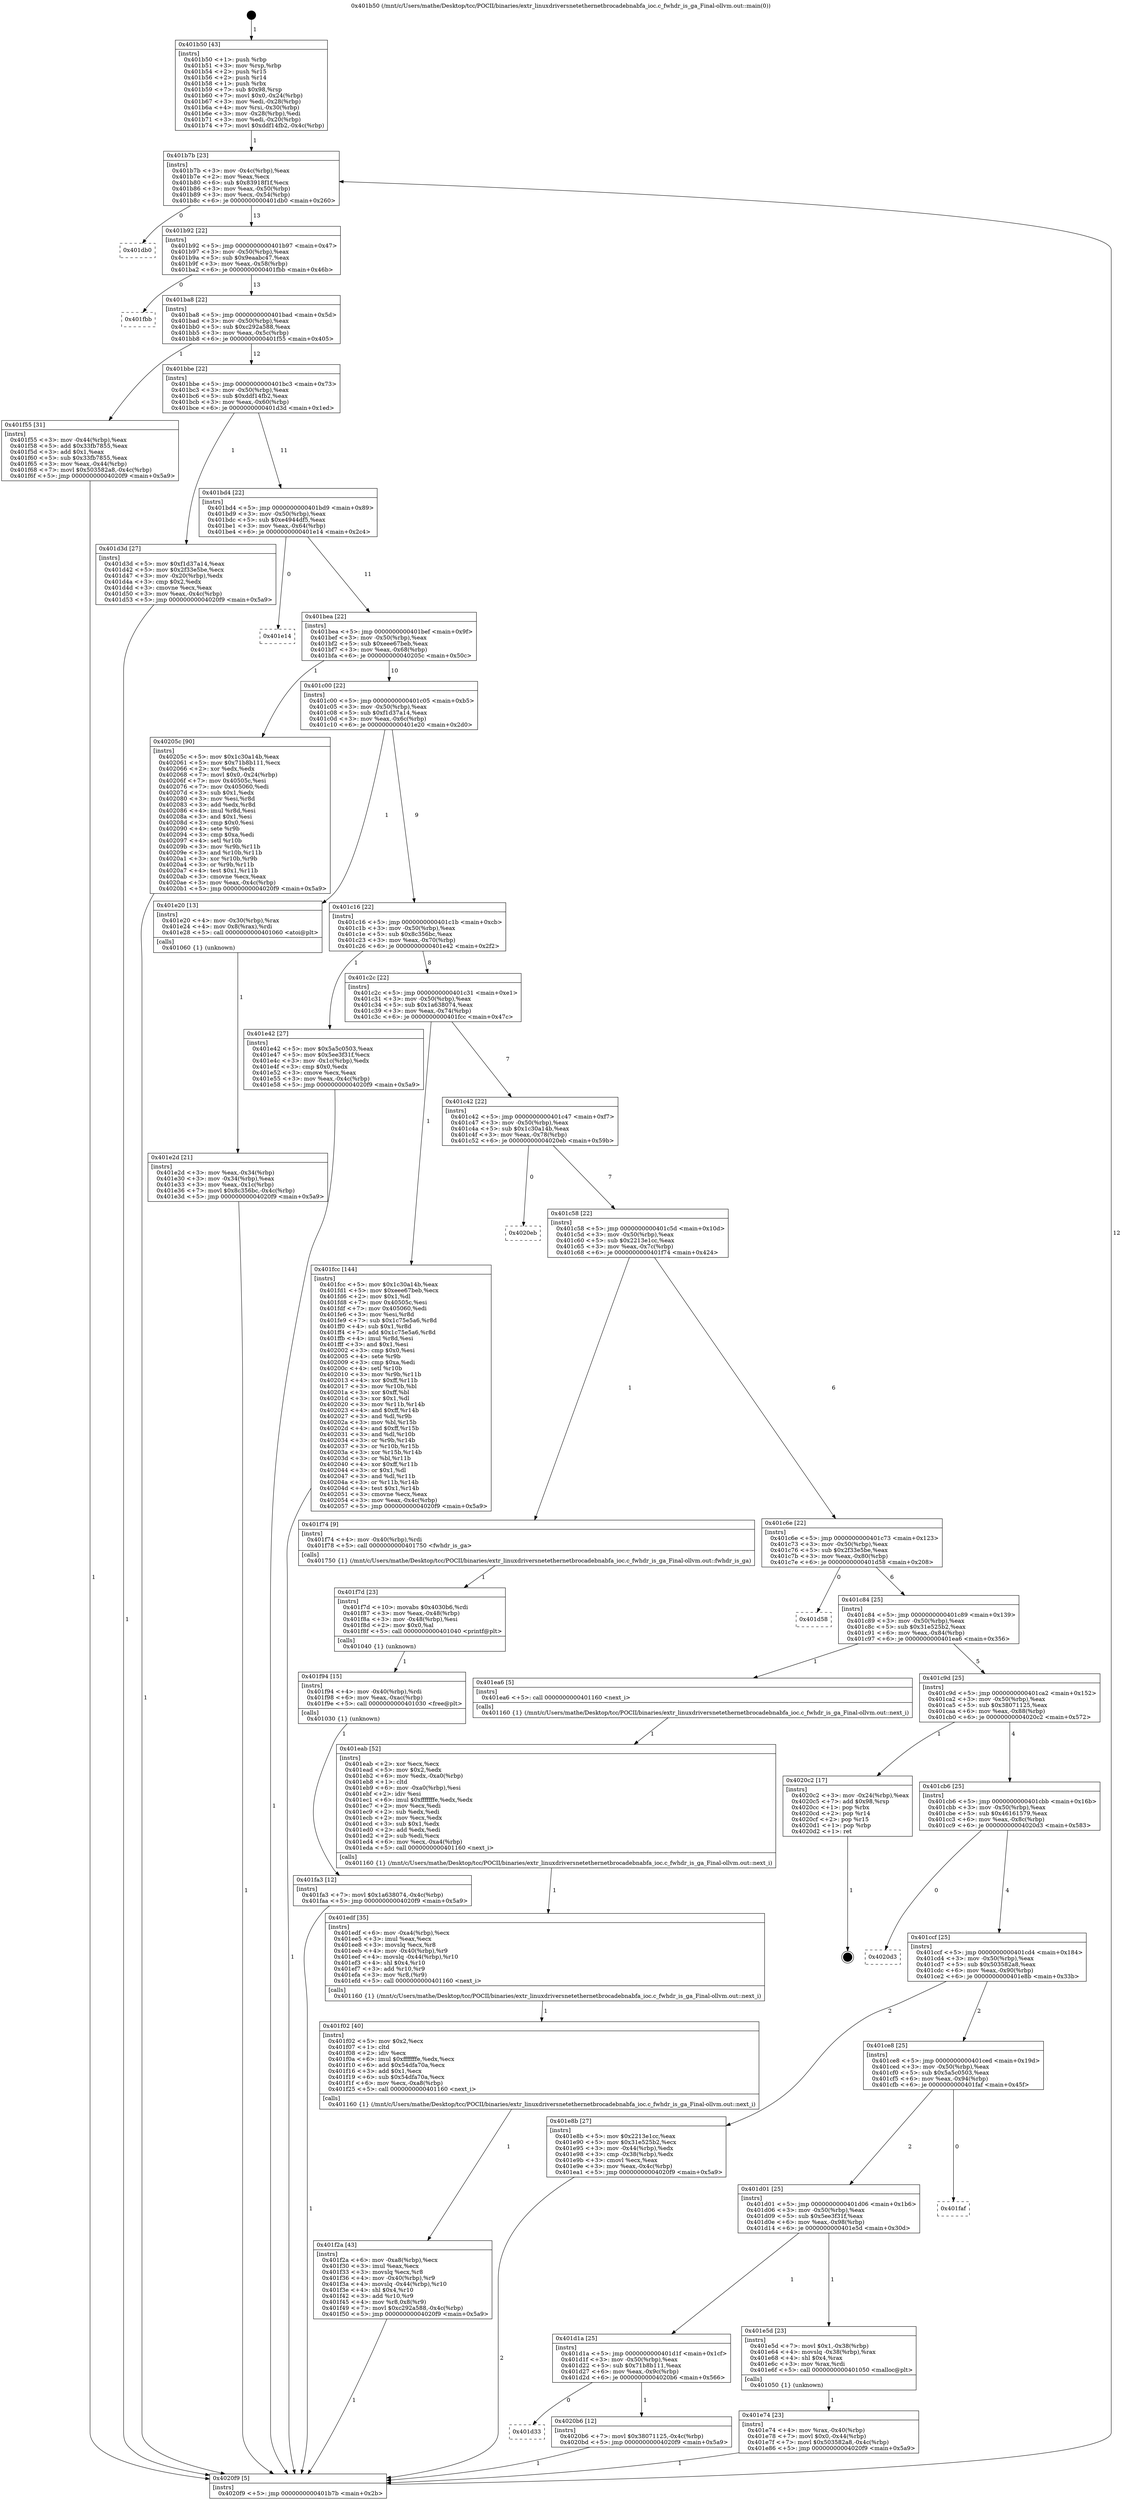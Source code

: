 digraph "0x401b50" {
  label = "0x401b50 (/mnt/c/Users/mathe/Desktop/tcc/POCII/binaries/extr_linuxdriversnetethernetbrocadebnabfa_ioc.c_fwhdr_is_ga_Final-ollvm.out::main(0))"
  labelloc = "t"
  node[shape=record]

  Entry [label="",width=0.3,height=0.3,shape=circle,fillcolor=black,style=filled]
  "0x401b7b" [label="{
     0x401b7b [23]\l
     | [instrs]\l
     &nbsp;&nbsp;0x401b7b \<+3\>: mov -0x4c(%rbp),%eax\l
     &nbsp;&nbsp;0x401b7e \<+2\>: mov %eax,%ecx\l
     &nbsp;&nbsp;0x401b80 \<+6\>: sub $0x83918f1f,%ecx\l
     &nbsp;&nbsp;0x401b86 \<+3\>: mov %eax,-0x50(%rbp)\l
     &nbsp;&nbsp;0x401b89 \<+3\>: mov %ecx,-0x54(%rbp)\l
     &nbsp;&nbsp;0x401b8c \<+6\>: je 0000000000401db0 \<main+0x260\>\l
  }"]
  "0x401db0" [label="{
     0x401db0\l
  }", style=dashed]
  "0x401b92" [label="{
     0x401b92 [22]\l
     | [instrs]\l
     &nbsp;&nbsp;0x401b92 \<+5\>: jmp 0000000000401b97 \<main+0x47\>\l
     &nbsp;&nbsp;0x401b97 \<+3\>: mov -0x50(%rbp),%eax\l
     &nbsp;&nbsp;0x401b9a \<+5\>: sub $0x9eaabc47,%eax\l
     &nbsp;&nbsp;0x401b9f \<+3\>: mov %eax,-0x58(%rbp)\l
     &nbsp;&nbsp;0x401ba2 \<+6\>: je 0000000000401fbb \<main+0x46b\>\l
  }"]
  Exit [label="",width=0.3,height=0.3,shape=circle,fillcolor=black,style=filled,peripheries=2]
  "0x401fbb" [label="{
     0x401fbb\l
  }", style=dashed]
  "0x401ba8" [label="{
     0x401ba8 [22]\l
     | [instrs]\l
     &nbsp;&nbsp;0x401ba8 \<+5\>: jmp 0000000000401bad \<main+0x5d\>\l
     &nbsp;&nbsp;0x401bad \<+3\>: mov -0x50(%rbp),%eax\l
     &nbsp;&nbsp;0x401bb0 \<+5\>: sub $0xc292a588,%eax\l
     &nbsp;&nbsp;0x401bb5 \<+3\>: mov %eax,-0x5c(%rbp)\l
     &nbsp;&nbsp;0x401bb8 \<+6\>: je 0000000000401f55 \<main+0x405\>\l
  }"]
  "0x401d33" [label="{
     0x401d33\l
  }", style=dashed]
  "0x401f55" [label="{
     0x401f55 [31]\l
     | [instrs]\l
     &nbsp;&nbsp;0x401f55 \<+3\>: mov -0x44(%rbp),%eax\l
     &nbsp;&nbsp;0x401f58 \<+5\>: add $0x33fb7855,%eax\l
     &nbsp;&nbsp;0x401f5d \<+3\>: add $0x1,%eax\l
     &nbsp;&nbsp;0x401f60 \<+5\>: sub $0x33fb7855,%eax\l
     &nbsp;&nbsp;0x401f65 \<+3\>: mov %eax,-0x44(%rbp)\l
     &nbsp;&nbsp;0x401f68 \<+7\>: movl $0x503582a8,-0x4c(%rbp)\l
     &nbsp;&nbsp;0x401f6f \<+5\>: jmp 00000000004020f9 \<main+0x5a9\>\l
  }"]
  "0x401bbe" [label="{
     0x401bbe [22]\l
     | [instrs]\l
     &nbsp;&nbsp;0x401bbe \<+5\>: jmp 0000000000401bc3 \<main+0x73\>\l
     &nbsp;&nbsp;0x401bc3 \<+3\>: mov -0x50(%rbp),%eax\l
     &nbsp;&nbsp;0x401bc6 \<+5\>: sub $0xddf14fb2,%eax\l
     &nbsp;&nbsp;0x401bcb \<+3\>: mov %eax,-0x60(%rbp)\l
     &nbsp;&nbsp;0x401bce \<+6\>: je 0000000000401d3d \<main+0x1ed\>\l
  }"]
  "0x4020b6" [label="{
     0x4020b6 [12]\l
     | [instrs]\l
     &nbsp;&nbsp;0x4020b6 \<+7\>: movl $0x38071125,-0x4c(%rbp)\l
     &nbsp;&nbsp;0x4020bd \<+5\>: jmp 00000000004020f9 \<main+0x5a9\>\l
  }"]
  "0x401d3d" [label="{
     0x401d3d [27]\l
     | [instrs]\l
     &nbsp;&nbsp;0x401d3d \<+5\>: mov $0xf1d37a14,%eax\l
     &nbsp;&nbsp;0x401d42 \<+5\>: mov $0x2f33e5be,%ecx\l
     &nbsp;&nbsp;0x401d47 \<+3\>: mov -0x20(%rbp),%edx\l
     &nbsp;&nbsp;0x401d4a \<+3\>: cmp $0x2,%edx\l
     &nbsp;&nbsp;0x401d4d \<+3\>: cmovne %ecx,%eax\l
     &nbsp;&nbsp;0x401d50 \<+3\>: mov %eax,-0x4c(%rbp)\l
     &nbsp;&nbsp;0x401d53 \<+5\>: jmp 00000000004020f9 \<main+0x5a9\>\l
  }"]
  "0x401bd4" [label="{
     0x401bd4 [22]\l
     | [instrs]\l
     &nbsp;&nbsp;0x401bd4 \<+5\>: jmp 0000000000401bd9 \<main+0x89\>\l
     &nbsp;&nbsp;0x401bd9 \<+3\>: mov -0x50(%rbp),%eax\l
     &nbsp;&nbsp;0x401bdc \<+5\>: sub $0xe4944df5,%eax\l
     &nbsp;&nbsp;0x401be1 \<+3\>: mov %eax,-0x64(%rbp)\l
     &nbsp;&nbsp;0x401be4 \<+6\>: je 0000000000401e14 \<main+0x2c4\>\l
  }"]
  "0x4020f9" [label="{
     0x4020f9 [5]\l
     | [instrs]\l
     &nbsp;&nbsp;0x4020f9 \<+5\>: jmp 0000000000401b7b \<main+0x2b\>\l
  }"]
  "0x401b50" [label="{
     0x401b50 [43]\l
     | [instrs]\l
     &nbsp;&nbsp;0x401b50 \<+1\>: push %rbp\l
     &nbsp;&nbsp;0x401b51 \<+3\>: mov %rsp,%rbp\l
     &nbsp;&nbsp;0x401b54 \<+2\>: push %r15\l
     &nbsp;&nbsp;0x401b56 \<+2\>: push %r14\l
     &nbsp;&nbsp;0x401b58 \<+1\>: push %rbx\l
     &nbsp;&nbsp;0x401b59 \<+7\>: sub $0x98,%rsp\l
     &nbsp;&nbsp;0x401b60 \<+7\>: movl $0x0,-0x24(%rbp)\l
     &nbsp;&nbsp;0x401b67 \<+3\>: mov %edi,-0x28(%rbp)\l
     &nbsp;&nbsp;0x401b6a \<+4\>: mov %rsi,-0x30(%rbp)\l
     &nbsp;&nbsp;0x401b6e \<+3\>: mov -0x28(%rbp),%edi\l
     &nbsp;&nbsp;0x401b71 \<+3\>: mov %edi,-0x20(%rbp)\l
     &nbsp;&nbsp;0x401b74 \<+7\>: movl $0xddf14fb2,-0x4c(%rbp)\l
  }"]
  "0x401fa3" [label="{
     0x401fa3 [12]\l
     | [instrs]\l
     &nbsp;&nbsp;0x401fa3 \<+7\>: movl $0x1a638074,-0x4c(%rbp)\l
     &nbsp;&nbsp;0x401faa \<+5\>: jmp 00000000004020f9 \<main+0x5a9\>\l
  }"]
  "0x401e14" [label="{
     0x401e14\l
  }", style=dashed]
  "0x401bea" [label="{
     0x401bea [22]\l
     | [instrs]\l
     &nbsp;&nbsp;0x401bea \<+5\>: jmp 0000000000401bef \<main+0x9f\>\l
     &nbsp;&nbsp;0x401bef \<+3\>: mov -0x50(%rbp),%eax\l
     &nbsp;&nbsp;0x401bf2 \<+5\>: sub $0xeee67beb,%eax\l
     &nbsp;&nbsp;0x401bf7 \<+3\>: mov %eax,-0x68(%rbp)\l
     &nbsp;&nbsp;0x401bfa \<+6\>: je 000000000040205c \<main+0x50c\>\l
  }"]
  "0x401f94" [label="{
     0x401f94 [15]\l
     | [instrs]\l
     &nbsp;&nbsp;0x401f94 \<+4\>: mov -0x40(%rbp),%rdi\l
     &nbsp;&nbsp;0x401f98 \<+6\>: mov %eax,-0xac(%rbp)\l
     &nbsp;&nbsp;0x401f9e \<+5\>: call 0000000000401030 \<free@plt\>\l
     | [calls]\l
     &nbsp;&nbsp;0x401030 \{1\} (unknown)\l
  }"]
  "0x40205c" [label="{
     0x40205c [90]\l
     | [instrs]\l
     &nbsp;&nbsp;0x40205c \<+5\>: mov $0x1c30a14b,%eax\l
     &nbsp;&nbsp;0x402061 \<+5\>: mov $0x71b8b111,%ecx\l
     &nbsp;&nbsp;0x402066 \<+2\>: xor %edx,%edx\l
     &nbsp;&nbsp;0x402068 \<+7\>: movl $0x0,-0x24(%rbp)\l
     &nbsp;&nbsp;0x40206f \<+7\>: mov 0x40505c,%esi\l
     &nbsp;&nbsp;0x402076 \<+7\>: mov 0x405060,%edi\l
     &nbsp;&nbsp;0x40207d \<+3\>: sub $0x1,%edx\l
     &nbsp;&nbsp;0x402080 \<+3\>: mov %esi,%r8d\l
     &nbsp;&nbsp;0x402083 \<+3\>: add %edx,%r8d\l
     &nbsp;&nbsp;0x402086 \<+4\>: imul %r8d,%esi\l
     &nbsp;&nbsp;0x40208a \<+3\>: and $0x1,%esi\l
     &nbsp;&nbsp;0x40208d \<+3\>: cmp $0x0,%esi\l
     &nbsp;&nbsp;0x402090 \<+4\>: sete %r9b\l
     &nbsp;&nbsp;0x402094 \<+3\>: cmp $0xa,%edi\l
     &nbsp;&nbsp;0x402097 \<+4\>: setl %r10b\l
     &nbsp;&nbsp;0x40209b \<+3\>: mov %r9b,%r11b\l
     &nbsp;&nbsp;0x40209e \<+3\>: and %r10b,%r11b\l
     &nbsp;&nbsp;0x4020a1 \<+3\>: xor %r10b,%r9b\l
     &nbsp;&nbsp;0x4020a4 \<+3\>: or %r9b,%r11b\l
     &nbsp;&nbsp;0x4020a7 \<+4\>: test $0x1,%r11b\l
     &nbsp;&nbsp;0x4020ab \<+3\>: cmovne %ecx,%eax\l
     &nbsp;&nbsp;0x4020ae \<+3\>: mov %eax,-0x4c(%rbp)\l
     &nbsp;&nbsp;0x4020b1 \<+5\>: jmp 00000000004020f9 \<main+0x5a9\>\l
  }"]
  "0x401c00" [label="{
     0x401c00 [22]\l
     | [instrs]\l
     &nbsp;&nbsp;0x401c00 \<+5\>: jmp 0000000000401c05 \<main+0xb5\>\l
     &nbsp;&nbsp;0x401c05 \<+3\>: mov -0x50(%rbp),%eax\l
     &nbsp;&nbsp;0x401c08 \<+5\>: sub $0xf1d37a14,%eax\l
     &nbsp;&nbsp;0x401c0d \<+3\>: mov %eax,-0x6c(%rbp)\l
     &nbsp;&nbsp;0x401c10 \<+6\>: je 0000000000401e20 \<main+0x2d0\>\l
  }"]
  "0x401f7d" [label="{
     0x401f7d [23]\l
     | [instrs]\l
     &nbsp;&nbsp;0x401f7d \<+10\>: movabs $0x4030b6,%rdi\l
     &nbsp;&nbsp;0x401f87 \<+3\>: mov %eax,-0x48(%rbp)\l
     &nbsp;&nbsp;0x401f8a \<+3\>: mov -0x48(%rbp),%esi\l
     &nbsp;&nbsp;0x401f8d \<+2\>: mov $0x0,%al\l
     &nbsp;&nbsp;0x401f8f \<+5\>: call 0000000000401040 \<printf@plt\>\l
     | [calls]\l
     &nbsp;&nbsp;0x401040 \{1\} (unknown)\l
  }"]
  "0x401e20" [label="{
     0x401e20 [13]\l
     | [instrs]\l
     &nbsp;&nbsp;0x401e20 \<+4\>: mov -0x30(%rbp),%rax\l
     &nbsp;&nbsp;0x401e24 \<+4\>: mov 0x8(%rax),%rdi\l
     &nbsp;&nbsp;0x401e28 \<+5\>: call 0000000000401060 \<atoi@plt\>\l
     | [calls]\l
     &nbsp;&nbsp;0x401060 \{1\} (unknown)\l
  }"]
  "0x401c16" [label="{
     0x401c16 [22]\l
     | [instrs]\l
     &nbsp;&nbsp;0x401c16 \<+5\>: jmp 0000000000401c1b \<main+0xcb\>\l
     &nbsp;&nbsp;0x401c1b \<+3\>: mov -0x50(%rbp),%eax\l
     &nbsp;&nbsp;0x401c1e \<+5\>: sub $0x8c356bc,%eax\l
     &nbsp;&nbsp;0x401c23 \<+3\>: mov %eax,-0x70(%rbp)\l
     &nbsp;&nbsp;0x401c26 \<+6\>: je 0000000000401e42 \<main+0x2f2\>\l
  }"]
  "0x401e2d" [label="{
     0x401e2d [21]\l
     | [instrs]\l
     &nbsp;&nbsp;0x401e2d \<+3\>: mov %eax,-0x34(%rbp)\l
     &nbsp;&nbsp;0x401e30 \<+3\>: mov -0x34(%rbp),%eax\l
     &nbsp;&nbsp;0x401e33 \<+3\>: mov %eax,-0x1c(%rbp)\l
     &nbsp;&nbsp;0x401e36 \<+7\>: movl $0x8c356bc,-0x4c(%rbp)\l
     &nbsp;&nbsp;0x401e3d \<+5\>: jmp 00000000004020f9 \<main+0x5a9\>\l
  }"]
  "0x401f2a" [label="{
     0x401f2a [43]\l
     | [instrs]\l
     &nbsp;&nbsp;0x401f2a \<+6\>: mov -0xa8(%rbp),%ecx\l
     &nbsp;&nbsp;0x401f30 \<+3\>: imul %eax,%ecx\l
     &nbsp;&nbsp;0x401f33 \<+3\>: movslq %ecx,%r8\l
     &nbsp;&nbsp;0x401f36 \<+4\>: mov -0x40(%rbp),%r9\l
     &nbsp;&nbsp;0x401f3a \<+4\>: movslq -0x44(%rbp),%r10\l
     &nbsp;&nbsp;0x401f3e \<+4\>: shl $0x4,%r10\l
     &nbsp;&nbsp;0x401f42 \<+3\>: add %r10,%r9\l
     &nbsp;&nbsp;0x401f45 \<+4\>: mov %r8,0x8(%r9)\l
     &nbsp;&nbsp;0x401f49 \<+7\>: movl $0xc292a588,-0x4c(%rbp)\l
     &nbsp;&nbsp;0x401f50 \<+5\>: jmp 00000000004020f9 \<main+0x5a9\>\l
  }"]
  "0x401e42" [label="{
     0x401e42 [27]\l
     | [instrs]\l
     &nbsp;&nbsp;0x401e42 \<+5\>: mov $0x5a5c0503,%eax\l
     &nbsp;&nbsp;0x401e47 \<+5\>: mov $0x5ee3f31f,%ecx\l
     &nbsp;&nbsp;0x401e4c \<+3\>: mov -0x1c(%rbp),%edx\l
     &nbsp;&nbsp;0x401e4f \<+3\>: cmp $0x0,%edx\l
     &nbsp;&nbsp;0x401e52 \<+3\>: cmove %ecx,%eax\l
     &nbsp;&nbsp;0x401e55 \<+3\>: mov %eax,-0x4c(%rbp)\l
     &nbsp;&nbsp;0x401e58 \<+5\>: jmp 00000000004020f9 \<main+0x5a9\>\l
  }"]
  "0x401c2c" [label="{
     0x401c2c [22]\l
     | [instrs]\l
     &nbsp;&nbsp;0x401c2c \<+5\>: jmp 0000000000401c31 \<main+0xe1\>\l
     &nbsp;&nbsp;0x401c31 \<+3\>: mov -0x50(%rbp),%eax\l
     &nbsp;&nbsp;0x401c34 \<+5\>: sub $0x1a638074,%eax\l
     &nbsp;&nbsp;0x401c39 \<+3\>: mov %eax,-0x74(%rbp)\l
     &nbsp;&nbsp;0x401c3c \<+6\>: je 0000000000401fcc \<main+0x47c\>\l
  }"]
  "0x401f02" [label="{
     0x401f02 [40]\l
     | [instrs]\l
     &nbsp;&nbsp;0x401f02 \<+5\>: mov $0x2,%ecx\l
     &nbsp;&nbsp;0x401f07 \<+1\>: cltd\l
     &nbsp;&nbsp;0x401f08 \<+2\>: idiv %ecx\l
     &nbsp;&nbsp;0x401f0a \<+6\>: imul $0xfffffffe,%edx,%ecx\l
     &nbsp;&nbsp;0x401f10 \<+6\>: add $0x54dfa70a,%ecx\l
     &nbsp;&nbsp;0x401f16 \<+3\>: add $0x1,%ecx\l
     &nbsp;&nbsp;0x401f19 \<+6\>: sub $0x54dfa70a,%ecx\l
     &nbsp;&nbsp;0x401f1f \<+6\>: mov %ecx,-0xa8(%rbp)\l
     &nbsp;&nbsp;0x401f25 \<+5\>: call 0000000000401160 \<next_i\>\l
     | [calls]\l
     &nbsp;&nbsp;0x401160 \{1\} (/mnt/c/Users/mathe/Desktop/tcc/POCII/binaries/extr_linuxdriversnetethernetbrocadebnabfa_ioc.c_fwhdr_is_ga_Final-ollvm.out::next_i)\l
  }"]
  "0x401fcc" [label="{
     0x401fcc [144]\l
     | [instrs]\l
     &nbsp;&nbsp;0x401fcc \<+5\>: mov $0x1c30a14b,%eax\l
     &nbsp;&nbsp;0x401fd1 \<+5\>: mov $0xeee67beb,%ecx\l
     &nbsp;&nbsp;0x401fd6 \<+2\>: mov $0x1,%dl\l
     &nbsp;&nbsp;0x401fd8 \<+7\>: mov 0x40505c,%esi\l
     &nbsp;&nbsp;0x401fdf \<+7\>: mov 0x405060,%edi\l
     &nbsp;&nbsp;0x401fe6 \<+3\>: mov %esi,%r8d\l
     &nbsp;&nbsp;0x401fe9 \<+7\>: sub $0x1c75e5a6,%r8d\l
     &nbsp;&nbsp;0x401ff0 \<+4\>: sub $0x1,%r8d\l
     &nbsp;&nbsp;0x401ff4 \<+7\>: add $0x1c75e5a6,%r8d\l
     &nbsp;&nbsp;0x401ffb \<+4\>: imul %r8d,%esi\l
     &nbsp;&nbsp;0x401fff \<+3\>: and $0x1,%esi\l
     &nbsp;&nbsp;0x402002 \<+3\>: cmp $0x0,%esi\l
     &nbsp;&nbsp;0x402005 \<+4\>: sete %r9b\l
     &nbsp;&nbsp;0x402009 \<+3\>: cmp $0xa,%edi\l
     &nbsp;&nbsp;0x40200c \<+4\>: setl %r10b\l
     &nbsp;&nbsp;0x402010 \<+3\>: mov %r9b,%r11b\l
     &nbsp;&nbsp;0x402013 \<+4\>: xor $0xff,%r11b\l
     &nbsp;&nbsp;0x402017 \<+3\>: mov %r10b,%bl\l
     &nbsp;&nbsp;0x40201a \<+3\>: xor $0xff,%bl\l
     &nbsp;&nbsp;0x40201d \<+3\>: xor $0x1,%dl\l
     &nbsp;&nbsp;0x402020 \<+3\>: mov %r11b,%r14b\l
     &nbsp;&nbsp;0x402023 \<+4\>: and $0xff,%r14b\l
     &nbsp;&nbsp;0x402027 \<+3\>: and %dl,%r9b\l
     &nbsp;&nbsp;0x40202a \<+3\>: mov %bl,%r15b\l
     &nbsp;&nbsp;0x40202d \<+4\>: and $0xff,%r15b\l
     &nbsp;&nbsp;0x402031 \<+3\>: and %dl,%r10b\l
     &nbsp;&nbsp;0x402034 \<+3\>: or %r9b,%r14b\l
     &nbsp;&nbsp;0x402037 \<+3\>: or %r10b,%r15b\l
     &nbsp;&nbsp;0x40203a \<+3\>: xor %r15b,%r14b\l
     &nbsp;&nbsp;0x40203d \<+3\>: or %bl,%r11b\l
     &nbsp;&nbsp;0x402040 \<+4\>: xor $0xff,%r11b\l
     &nbsp;&nbsp;0x402044 \<+3\>: or $0x1,%dl\l
     &nbsp;&nbsp;0x402047 \<+3\>: and %dl,%r11b\l
     &nbsp;&nbsp;0x40204a \<+3\>: or %r11b,%r14b\l
     &nbsp;&nbsp;0x40204d \<+4\>: test $0x1,%r14b\l
     &nbsp;&nbsp;0x402051 \<+3\>: cmovne %ecx,%eax\l
     &nbsp;&nbsp;0x402054 \<+3\>: mov %eax,-0x4c(%rbp)\l
     &nbsp;&nbsp;0x402057 \<+5\>: jmp 00000000004020f9 \<main+0x5a9\>\l
  }"]
  "0x401c42" [label="{
     0x401c42 [22]\l
     | [instrs]\l
     &nbsp;&nbsp;0x401c42 \<+5\>: jmp 0000000000401c47 \<main+0xf7\>\l
     &nbsp;&nbsp;0x401c47 \<+3\>: mov -0x50(%rbp),%eax\l
     &nbsp;&nbsp;0x401c4a \<+5\>: sub $0x1c30a14b,%eax\l
     &nbsp;&nbsp;0x401c4f \<+3\>: mov %eax,-0x78(%rbp)\l
     &nbsp;&nbsp;0x401c52 \<+6\>: je 00000000004020eb \<main+0x59b\>\l
  }"]
  "0x401edf" [label="{
     0x401edf [35]\l
     | [instrs]\l
     &nbsp;&nbsp;0x401edf \<+6\>: mov -0xa4(%rbp),%ecx\l
     &nbsp;&nbsp;0x401ee5 \<+3\>: imul %eax,%ecx\l
     &nbsp;&nbsp;0x401ee8 \<+3\>: movslq %ecx,%r8\l
     &nbsp;&nbsp;0x401eeb \<+4\>: mov -0x40(%rbp),%r9\l
     &nbsp;&nbsp;0x401eef \<+4\>: movslq -0x44(%rbp),%r10\l
     &nbsp;&nbsp;0x401ef3 \<+4\>: shl $0x4,%r10\l
     &nbsp;&nbsp;0x401ef7 \<+3\>: add %r10,%r9\l
     &nbsp;&nbsp;0x401efa \<+3\>: mov %r8,(%r9)\l
     &nbsp;&nbsp;0x401efd \<+5\>: call 0000000000401160 \<next_i\>\l
     | [calls]\l
     &nbsp;&nbsp;0x401160 \{1\} (/mnt/c/Users/mathe/Desktop/tcc/POCII/binaries/extr_linuxdriversnetethernetbrocadebnabfa_ioc.c_fwhdr_is_ga_Final-ollvm.out::next_i)\l
  }"]
  "0x4020eb" [label="{
     0x4020eb\l
  }", style=dashed]
  "0x401c58" [label="{
     0x401c58 [22]\l
     | [instrs]\l
     &nbsp;&nbsp;0x401c58 \<+5\>: jmp 0000000000401c5d \<main+0x10d\>\l
     &nbsp;&nbsp;0x401c5d \<+3\>: mov -0x50(%rbp),%eax\l
     &nbsp;&nbsp;0x401c60 \<+5\>: sub $0x2213e1cc,%eax\l
     &nbsp;&nbsp;0x401c65 \<+3\>: mov %eax,-0x7c(%rbp)\l
     &nbsp;&nbsp;0x401c68 \<+6\>: je 0000000000401f74 \<main+0x424\>\l
  }"]
  "0x401eab" [label="{
     0x401eab [52]\l
     | [instrs]\l
     &nbsp;&nbsp;0x401eab \<+2\>: xor %ecx,%ecx\l
     &nbsp;&nbsp;0x401ead \<+5\>: mov $0x2,%edx\l
     &nbsp;&nbsp;0x401eb2 \<+6\>: mov %edx,-0xa0(%rbp)\l
     &nbsp;&nbsp;0x401eb8 \<+1\>: cltd\l
     &nbsp;&nbsp;0x401eb9 \<+6\>: mov -0xa0(%rbp),%esi\l
     &nbsp;&nbsp;0x401ebf \<+2\>: idiv %esi\l
     &nbsp;&nbsp;0x401ec1 \<+6\>: imul $0xfffffffe,%edx,%edx\l
     &nbsp;&nbsp;0x401ec7 \<+2\>: mov %ecx,%edi\l
     &nbsp;&nbsp;0x401ec9 \<+2\>: sub %edx,%edi\l
     &nbsp;&nbsp;0x401ecb \<+2\>: mov %ecx,%edx\l
     &nbsp;&nbsp;0x401ecd \<+3\>: sub $0x1,%edx\l
     &nbsp;&nbsp;0x401ed0 \<+2\>: add %edx,%edi\l
     &nbsp;&nbsp;0x401ed2 \<+2\>: sub %edi,%ecx\l
     &nbsp;&nbsp;0x401ed4 \<+6\>: mov %ecx,-0xa4(%rbp)\l
     &nbsp;&nbsp;0x401eda \<+5\>: call 0000000000401160 \<next_i\>\l
     | [calls]\l
     &nbsp;&nbsp;0x401160 \{1\} (/mnt/c/Users/mathe/Desktop/tcc/POCII/binaries/extr_linuxdriversnetethernetbrocadebnabfa_ioc.c_fwhdr_is_ga_Final-ollvm.out::next_i)\l
  }"]
  "0x401f74" [label="{
     0x401f74 [9]\l
     | [instrs]\l
     &nbsp;&nbsp;0x401f74 \<+4\>: mov -0x40(%rbp),%rdi\l
     &nbsp;&nbsp;0x401f78 \<+5\>: call 0000000000401750 \<fwhdr_is_ga\>\l
     | [calls]\l
     &nbsp;&nbsp;0x401750 \{1\} (/mnt/c/Users/mathe/Desktop/tcc/POCII/binaries/extr_linuxdriversnetethernetbrocadebnabfa_ioc.c_fwhdr_is_ga_Final-ollvm.out::fwhdr_is_ga)\l
  }"]
  "0x401c6e" [label="{
     0x401c6e [22]\l
     | [instrs]\l
     &nbsp;&nbsp;0x401c6e \<+5\>: jmp 0000000000401c73 \<main+0x123\>\l
     &nbsp;&nbsp;0x401c73 \<+3\>: mov -0x50(%rbp),%eax\l
     &nbsp;&nbsp;0x401c76 \<+5\>: sub $0x2f33e5be,%eax\l
     &nbsp;&nbsp;0x401c7b \<+3\>: mov %eax,-0x80(%rbp)\l
     &nbsp;&nbsp;0x401c7e \<+6\>: je 0000000000401d58 \<main+0x208\>\l
  }"]
  "0x401e74" [label="{
     0x401e74 [23]\l
     | [instrs]\l
     &nbsp;&nbsp;0x401e74 \<+4\>: mov %rax,-0x40(%rbp)\l
     &nbsp;&nbsp;0x401e78 \<+7\>: movl $0x0,-0x44(%rbp)\l
     &nbsp;&nbsp;0x401e7f \<+7\>: movl $0x503582a8,-0x4c(%rbp)\l
     &nbsp;&nbsp;0x401e86 \<+5\>: jmp 00000000004020f9 \<main+0x5a9\>\l
  }"]
  "0x401d58" [label="{
     0x401d58\l
  }", style=dashed]
  "0x401c84" [label="{
     0x401c84 [25]\l
     | [instrs]\l
     &nbsp;&nbsp;0x401c84 \<+5\>: jmp 0000000000401c89 \<main+0x139\>\l
     &nbsp;&nbsp;0x401c89 \<+3\>: mov -0x50(%rbp),%eax\l
     &nbsp;&nbsp;0x401c8c \<+5\>: sub $0x31e525b2,%eax\l
     &nbsp;&nbsp;0x401c91 \<+6\>: mov %eax,-0x84(%rbp)\l
     &nbsp;&nbsp;0x401c97 \<+6\>: je 0000000000401ea6 \<main+0x356\>\l
  }"]
  "0x401d1a" [label="{
     0x401d1a [25]\l
     | [instrs]\l
     &nbsp;&nbsp;0x401d1a \<+5\>: jmp 0000000000401d1f \<main+0x1cf\>\l
     &nbsp;&nbsp;0x401d1f \<+3\>: mov -0x50(%rbp),%eax\l
     &nbsp;&nbsp;0x401d22 \<+5\>: sub $0x71b8b111,%eax\l
     &nbsp;&nbsp;0x401d27 \<+6\>: mov %eax,-0x9c(%rbp)\l
     &nbsp;&nbsp;0x401d2d \<+6\>: je 00000000004020b6 \<main+0x566\>\l
  }"]
  "0x401ea6" [label="{
     0x401ea6 [5]\l
     | [instrs]\l
     &nbsp;&nbsp;0x401ea6 \<+5\>: call 0000000000401160 \<next_i\>\l
     | [calls]\l
     &nbsp;&nbsp;0x401160 \{1\} (/mnt/c/Users/mathe/Desktop/tcc/POCII/binaries/extr_linuxdriversnetethernetbrocadebnabfa_ioc.c_fwhdr_is_ga_Final-ollvm.out::next_i)\l
  }"]
  "0x401c9d" [label="{
     0x401c9d [25]\l
     | [instrs]\l
     &nbsp;&nbsp;0x401c9d \<+5\>: jmp 0000000000401ca2 \<main+0x152\>\l
     &nbsp;&nbsp;0x401ca2 \<+3\>: mov -0x50(%rbp),%eax\l
     &nbsp;&nbsp;0x401ca5 \<+5\>: sub $0x38071125,%eax\l
     &nbsp;&nbsp;0x401caa \<+6\>: mov %eax,-0x88(%rbp)\l
     &nbsp;&nbsp;0x401cb0 \<+6\>: je 00000000004020c2 \<main+0x572\>\l
  }"]
  "0x401e5d" [label="{
     0x401e5d [23]\l
     | [instrs]\l
     &nbsp;&nbsp;0x401e5d \<+7\>: movl $0x1,-0x38(%rbp)\l
     &nbsp;&nbsp;0x401e64 \<+4\>: movslq -0x38(%rbp),%rax\l
     &nbsp;&nbsp;0x401e68 \<+4\>: shl $0x4,%rax\l
     &nbsp;&nbsp;0x401e6c \<+3\>: mov %rax,%rdi\l
     &nbsp;&nbsp;0x401e6f \<+5\>: call 0000000000401050 \<malloc@plt\>\l
     | [calls]\l
     &nbsp;&nbsp;0x401050 \{1\} (unknown)\l
  }"]
  "0x4020c2" [label="{
     0x4020c2 [17]\l
     | [instrs]\l
     &nbsp;&nbsp;0x4020c2 \<+3\>: mov -0x24(%rbp),%eax\l
     &nbsp;&nbsp;0x4020c5 \<+7\>: add $0x98,%rsp\l
     &nbsp;&nbsp;0x4020cc \<+1\>: pop %rbx\l
     &nbsp;&nbsp;0x4020cd \<+2\>: pop %r14\l
     &nbsp;&nbsp;0x4020cf \<+2\>: pop %r15\l
     &nbsp;&nbsp;0x4020d1 \<+1\>: pop %rbp\l
     &nbsp;&nbsp;0x4020d2 \<+1\>: ret\l
  }"]
  "0x401cb6" [label="{
     0x401cb6 [25]\l
     | [instrs]\l
     &nbsp;&nbsp;0x401cb6 \<+5\>: jmp 0000000000401cbb \<main+0x16b\>\l
     &nbsp;&nbsp;0x401cbb \<+3\>: mov -0x50(%rbp),%eax\l
     &nbsp;&nbsp;0x401cbe \<+5\>: sub $0x46161579,%eax\l
     &nbsp;&nbsp;0x401cc3 \<+6\>: mov %eax,-0x8c(%rbp)\l
     &nbsp;&nbsp;0x401cc9 \<+6\>: je 00000000004020d3 \<main+0x583\>\l
  }"]
  "0x401d01" [label="{
     0x401d01 [25]\l
     | [instrs]\l
     &nbsp;&nbsp;0x401d01 \<+5\>: jmp 0000000000401d06 \<main+0x1b6\>\l
     &nbsp;&nbsp;0x401d06 \<+3\>: mov -0x50(%rbp),%eax\l
     &nbsp;&nbsp;0x401d09 \<+5\>: sub $0x5ee3f31f,%eax\l
     &nbsp;&nbsp;0x401d0e \<+6\>: mov %eax,-0x98(%rbp)\l
     &nbsp;&nbsp;0x401d14 \<+6\>: je 0000000000401e5d \<main+0x30d\>\l
  }"]
  "0x4020d3" [label="{
     0x4020d3\l
  }", style=dashed]
  "0x401ccf" [label="{
     0x401ccf [25]\l
     | [instrs]\l
     &nbsp;&nbsp;0x401ccf \<+5\>: jmp 0000000000401cd4 \<main+0x184\>\l
     &nbsp;&nbsp;0x401cd4 \<+3\>: mov -0x50(%rbp),%eax\l
     &nbsp;&nbsp;0x401cd7 \<+5\>: sub $0x503582a8,%eax\l
     &nbsp;&nbsp;0x401cdc \<+6\>: mov %eax,-0x90(%rbp)\l
     &nbsp;&nbsp;0x401ce2 \<+6\>: je 0000000000401e8b \<main+0x33b\>\l
  }"]
  "0x401faf" [label="{
     0x401faf\l
  }", style=dashed]
  "0x401e8b" [label="{
     0x401e8b [27]\l
     | [instrs]\l
     &nbsp;&nbsp;0x401e8b \<+5\>: mov $0x2213e1cc,%eax\l
     &nbsp;&nbsp;0x401e90 \<+5\>: mov $0x31e525b2,%ecx\l
     &nbsp;&nbsp;0x401e95 \<+3\>: mov -0x44(%rbp),%edx\l
     &nbsp;&nbsp;0x401e98 \<+3\>: cmp -0x38(%rbp),%edx\l
     &nbsp;&nbsp;0x401e9b \<+3\>: cmovl %ecx,%eax\l
     &nbsp;&nbsp;0x401e9e \<+3\>: mov %eax,-0x4c(%rbp)\l
     &nbsp;&nbsp;0x401ea1 \<+5\>: jmp 00000000004020f9 \<main+0x5a9\>\l
  }"]
  "0x401ce8" [label="{
     0x401ce8 [25]\l
     | [instrs]\l
     &nbsp;&nbsp;0x401ce8 \<+5\>: jmp 0000000000401ced \<main+0x19d\>\l
     &nbsp;&nbsp;0x401ced \<+3\>: mov -0x50(%rbp),%eax\l
     &nbsp;&nbsp;0x401cf0 \<+5\>: sub $0x5a5c0503,%eax\l
     &nbsp;&nbsp;0x401cf5 \<+6\>: mov %eax,-0x94(%rbp)\l
     &nbsp;&nbsp;0x401cfb \<+6\>: je 0000000000401faf \<main+0x45f\>\l
  }"]
  Entry -> "0x401b50" [label=" 1"]
  "0x401b7b" -> "0x401db0" [label=" 0"]
  "0x401b7b" -> "0x401b92" [label=" 13"]
  "0x4020c2" -> Exit [label=" 1"]
  "0x401b92" -> "0x401fbb" [label=" 0"]
  "0x401b92" -> "0x401ba8" [label=" 13"]
  "0x4020b6" -> "0x4020f9" [label=" 1"]
  "0x401ba8" -> "0x401f55" [label=" 1"]
  "0x401ba8" -> "0x401bbe" [label=" 12"]
  "0x401d1a" -> "0x401d33" [label=" 0"]
  "0x401bbe" -> "0x401d3d" [label=" 1"]
  "0x401bbe" -> "0x401bd4" [label=" 11"]
  "0x401d3d" -> "0x4020f9" [label=" 1"]
  "0x401b50" -> "0x401b7b" [label=" 1"]
  "0x4020f9" -> "0x401b7b" [label=" 12"]
  "0x401d1a" -> "0x4020b6" [label=" 1"]
  "0x401bd4" -> "0x401e14" [label=" 0"]
  "0x401bd4" -> "0x401bea" [label=" 11"]
  "0x40205c" -> "0x4020f9" [label=" 1"]
  "0x401bea" -> "0x40205c" [label=" 1"]
  "0x401bea" -> "0x401c00" [label=" 10"]
  "0x401fcc" -> "0x4020f9" [label=" 1"]
  "0x401c00" -> "0x401e20" [label=" 1"]
  "0x401c00" -> "0x401c16" [label=" 9"]
  "0x401e20" -> "0x401e2d" [label=" 1"]
  "0x401e2d" -> "0x4020f9" [label=" 1"]
  "0x401fa3" -> "0x4020f9" [label=" 1"]
  "0x401c16" -> "0x401e42" [label=" 1"]
  "0x401c16" -> "0x401c2c" [label=" 8"]
  "0x401e42" -> "0x4020f9" [label=" 1"]
  "0x401f94" -> "0x401fa3" [label=" 1"]
  "0x401c2c" -> "0x401fcc" [label=" 1"]
  "0x401c2c" -> "0x401c42" [label=" 7"]
  "0x401f7d" -> "0x401f94" [label=" 1"]
  "0x401c42" -> "0x4020eb" [label=" 0"]
  "0x401c42" -> "0x401c58" [label=" 7"]
  "0x401f74" -> "0x401f7d" [label=" 1"]
  "0x401c58" -> "0x401f74" [label=" 1"]
  "0x401c58" -> "0x401c6e" [label=" 6"]
  "0x401f55" -> "0x4020f9" [label=" 1"]
  "0x401c6e" -> "0x401d58" [label=" 0"]
  "0x401c6e" -> "0x401c84" [label=" 6"]
  "0x401f2a" -> "0x4020f9" [label=" 1"]
  "0x401c84" -> "0x401ea6" [label=" 1"]
  "0x401c84" -> "0x401c9d" [label=" 5"]
  "0x401f02" -> "0x401f2a" [label=" 1"]
  "0x401c9d" -> "0x4020c2" [label=" 1"]
  "0x401c9d" -> "0x401cb6" [label=" 4"]
  "0x401edf" -> "0x401f02" [label=" 1"]
  "0x401cb6" -> "0x4020d3" [label=" 0"]
  "0x401cb6" -> "0x401ccf" [label=" 4"]
  "0x401ea6" -> "0x401eab" [label=" 1"]
  "0x401ccf" -> "0x401e8b" [label=" 2"]
  "0x401ccf" -> "0x401ce8" [label=" 2"]
  "0x401e8b" -> "0x4020f9" [label=" 2"]
  "0x401ce8" -> "0x401faf" [label=" 0"]
  "0x401ce8" -> "0x401d01" [label=" 2"]
  "0x401eab" -> "0x401edf" [label=" 1"]
  "0x401d01" -> "0x401e5d" [label=" 1"]
  "0x401d01" -> "0x401d1a" [label=" 1"]
  "0x401e5d" -> "0x401e74" [label=" 1"]
  "0x401e74" -> "0x4020f9" [label=" 1"]
}
